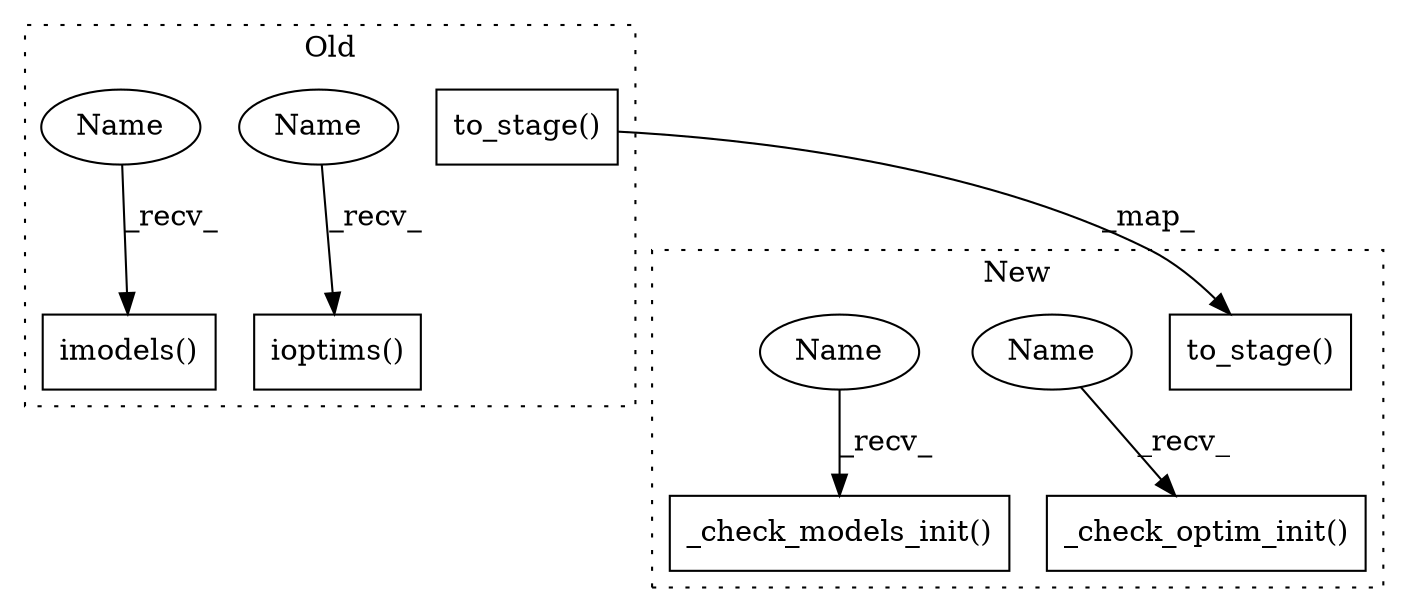 digraph G {
subgraph cluster0 {
1 [label="to_stage()" a="75" s="24052,24084" l="14,1" shape="box"];
4 [label="imodels()" a="75" s="23984,24008" l="13,1" shape="box"];
6 [label="ioptims()" a="75" s="24018,24042" l="13,1" shape="box"];
7 [label="Name" a="87" s="24018" l="4" shape="ellipse"];
8 [label="Name" a="87" s="23984" l="4" shape="ellipse"];
label = "Old";
style="dotted";
}
subgraph cluster1 {
2 [label="to_stage()" a="75" s="24291,24323" l="14,1" shape="box"];
3 [label="_check_models_init()" a="75" s="24223" l="25" shape="box"];
5 [label="_check_optim_init()" a="75" s="24257" l="24" shape="box"];
9 [label="Name" a="87" s="24257" l="4" shape="ellipse"];
10 [label="Name" a="87" s="24223" l="4" shape="ellipse"];
label = "New";
style="dotted";
}
1 -> 2 [label="_map_"];
7 -> 6 [label="_recv_"];
8 -> 4 [label="_recv_"];
9 -> 5 [label="_recv_"];
10 -> 3 [label="_recv_"];
}